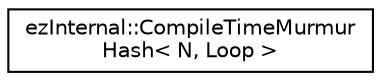 digraph "Graphical Class Hierarchy"
{
 // LATEX_PDF_SIZE
  edge [fontname="Helvetica",fontsize="10",labelfontname="Helvetica",labelfontsize="10"];
  node [fontname="Helvetica",fontsize="10",shape=record];
  rankdir="LR";
  Node0 [label="ezInternal::CompileTimeMurmur\lHash\< N, Loop \>",height=0.2,width=0.4,color="black", fillcolor="white", style="filled",URL="$de/d67/structez_internal_1_1_compile_time_murmur_hash.htm",tooltip=" "];
}
